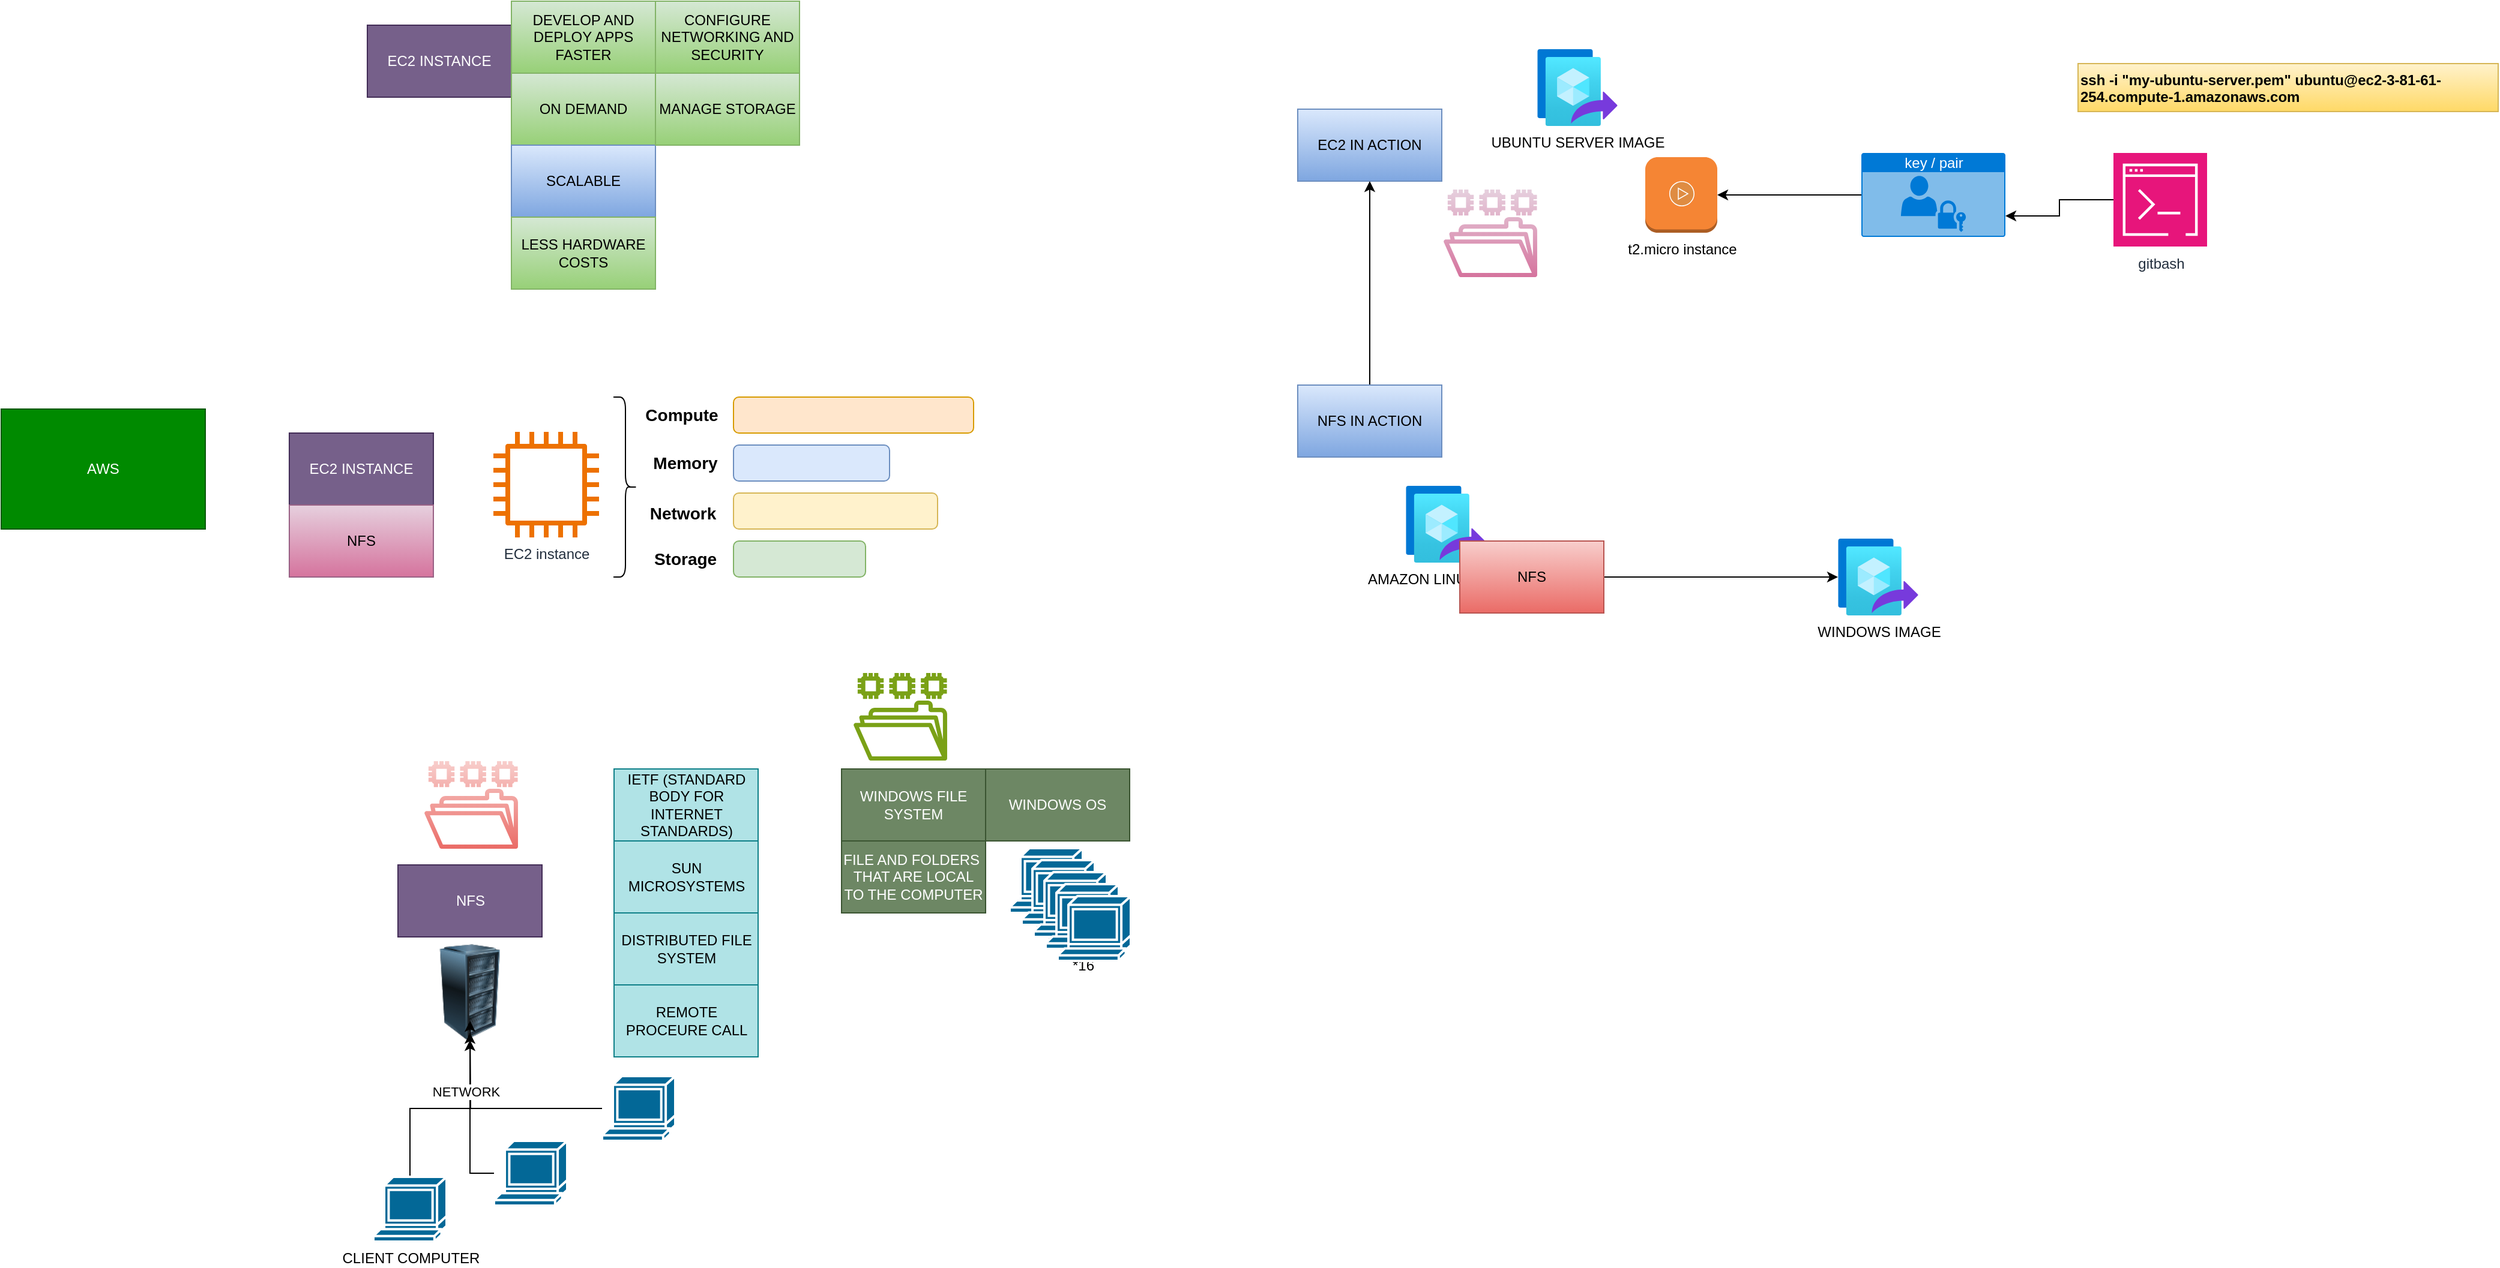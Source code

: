 <mxfile version="24.7.5">
  <diagram name="Page-1" id="6AnjgJl4m1_xu4CjwL9G">
    <mxGraphModel dx="1709" dy="991" grid="1" gridSize="10" guides="1" tooltips="1" connect="1" arrows="1" fold="1" page="1" pageScale="1" pageWidth="850" pageHeight="1100" math="0" shadow="0">
      <root>
        <mxCell id="0" />
        <mxCell id="1" parent="0" />
        <mxCell id="43DrkjbEzCUivdf8AP8T-1" value="AWS" style="rounded=0;whiteSpace=wrap;html=1;fillColor=#008a00;strokeColor=#005700;fontColor=#ffffff;" vertex="1" parent="1">
          <mxGeometry y="390" width="170" height="100" as="geometry" />
        </mxCell>
        <mxCell id="43DrkjbEzCUivdf8AP8T-12" value="" style="group" vertex="1" connectable="0" parent="1">
          <mxGeometry x="410" y="380" width="400" height="150" as="geometry" />
        </mxCell>
        <mxCell id="43DrkjbEzCUivdf8AP8T-2" value="" style="rounded=1;whiteSpace=wrap;html=1;fillColor=#d5e8d4;strokeColor=#82b366;" vertex="1" parent="43DrkjbEzCUivdf8AP8T-12">
          <mxGeometry x="200" y="120" width="110" height="30" as="geometry" />
        </mxCell>
        <mxCell id="43DrkjbEzCUivdf8AP8T-3" value="" style="rounded=1;whiteSpace=wrap;html=1;fillColor=#fff2cc;strokeColor=#d6b656;" vertex="1" parent="43DrkjbEzCUivdf8AP8T-12">
          <mxGeometry x="200" y="80" width="170" height="30" as="geometry" />
        </mxCell>
        <mxCell id="43DrkjbEzCUivdf8AP8T-4" value="" style="rounded=1;whiteSpace=wrap;html=1;fillColor=#dae8fc;strokeColor=#6c8ebf;" vertex="1" parent="43DrkjbEzCUivdf8AP8T-12">
          <mxGeometry x="200" y="40" width="130" height="30" as="geometry" />
        </mxCell>
        <mxCell id="43DrkjbEzCUivdf8AP8T-5" value="" style="rounded=1;whiteSpace=wrap;html=1;fillColor=#ffe6cc;strokeColor=#d79b00;" vertex="1" parent="43DrkjbEzCUivdf8AP8T-12">
          <mxGeometry x="200" width="200" height="30" as="geometry" />
        </mxCell>
        <mxCell id="43DrkjbEzCUivdf8AP8T-6" value="EC2 instance" style="sketch=0;outlineConnect=0;fontColor=#232F3E;gradientColor=none;fillColor=#ED7100;strokeColor=none;dashed=0;verticalLabelPosition=bottom;verticalAlign=top;align=center;html=1;fontSize=12;fontStyle=0;aspect=fixed;pointerEvents=1;shape=mxgraph.aws4.instance2;" vertex="1" parent="43DrkjbEzCUivdf8AP8T-12">
          <mxGeometry y="29" width="88" height="88" as="geometry" />
        </mxCell>
        <mxCell id="43DrkjbEzCUivdf8AP8T-7" value="&lt;font style=&quot;font-size: 14px;&quot;&gt;&lt;b&gt;Compute&lt;/b&gt;&lt;/font&gt;" style="text;strokeColor=none;align=center;fillColor=none;html=1;verticalAlign=middle;whiteSpace=wrap;rounded=0;" vertex="1" parent="43DrkjbEzCUivdf8AP8T-12">
          <mxGeometry x="127" width="60" height="30" as="geometry" />
        </mxCell>
        <mxCell id="43DrkjbEzCUivdf8AP8T-8" value="&lt;font style=&quot;font-size: 14px;&quot;&gt;&lt;b&gt;Memory&lt;/b&gt;&lt;/font&gt;" style="text;strokeColor=none;align=center;fillColor=none;html=1;verticalAlign=middle;whiteSpace=wrap;rounded=0;" vertex="1" parent="43DrkjbEzCUivdf8AP8T-12">
          <mxGeometry x="130" y="40" width="60" height="30" as="geometry" />
        </mxCell>
        <mxCell id="43DrkjbEzCUivdf8AP8T-9" value="&lt;font style=&quot;font-size: 14px;&quot;&gt;&lt;b&gt;Network&lt;/b&gt;&lt;/font&gt;" style="text;strokeColor=none;align=center;fillColor=none;html=1;verticalAlign=middle;whiteSpace=wrap;rounded=0;" vertex="1" parent="43DrkjbEzCUivdf8AP8T-12">
          <mxGeometry x="128" y="82" width="60" height="30" as="geometry" />
        </mxCell>
        <mxCell id="43DrkjbEzCUivdf8AP8T-10" value="&lt;font style=&quot;font-size: 14px;&quot;&gt;&lt;b&gt;Storage&lt;/b&gt;&lt;/font&gt;" style="text;strokeColor=none;align=center;fillColor=none;html=1;verticalAlign=middle;whiteSpace=wrap;rounded=0;" vertex="1" parent="43DrkjbEzCUivdf8AP8T-12">
          <mxGeometry x="130" y="120" width="60" height="30" as="geometry" />
        </mxCell>
        <mxCell id="43DrkjbEzCUivdf8AP8T-11" value="" style="shape=curlyBracket;whiteSpace=wrap;html=1;rounded=1;flipH=1;labelPosition=right;verticalLabelPosition=middle;align=left;verticalAlign=middle;" vertex="1" parent="43DrkjbEzCUivdf8AP8T-12">
          <mxGeometry x="100" width="20" height="150" as="geometry" />
        </mxCell>
        <mxCell id="43DrkjbEzCUivdf8AP8T-13" value="EC2 INSTANCE" style="rounded=0;whiteSpace=wrap;html=1;fillColor=#76608a;strokeColor=#432D57;fontColor=#ffffff;" vertex="1" parent="1">
          <mxGeometry x="240" y="410" width="120" height="60" as="geometry" />
        </mxCell>
        <mxCell id="43DrkjbEzCUivdf8AP8T-15" value="NFS" style="rounded=0;whiteSpace=wrap;html=1;fillColor=#e6d0de;strokeColor=#996185;gradientColor=#d5739d;" vertex="1" parent="1">
          <mxGeometry x="240" y="470" width="120" height="60" as="geometry" />
        </mxCell>
        <mxCell id="43DrkjbEzCUivdf8AP8T-39" value="" style="group" vertex="1" connectable="0" parent="1">
          <mxGeometry x="700" y="690" width="241" height="160" as="geometry" />
        </mxCell>
        <mxCell id="43DrkjbEzCUivdf8AP8T-16" value="WINDOWS FILE SYSTEM" style="rounded=0;whiteSpace=wrap;html=1;fillColor=#6d8764;strokeColor=#3A5431;fontColor=#ffffff;" vertex="1" parent="43DrkjbEzCUivdf8AP8T-39">
          <mxGeometry width="120" height="60" as="geometry" />
        </mxCell>
        <mxCell id="43DrkjbEzCUivdf8AP8T-17" value="FILE AND FOLDERS&amp;nbsp;&lt;div&gt;THAT ARE LOCAL TO THE COMPUTER&lt;/div&gt;" style="rounded=0;whiteSpace=wrap;html=1;fillColor=#6d8764;strokeColor=#3A5431;fontColor=#ffffff;" vertex="1" parent="43DrkjbEzCUivdf8AP8T-39">
          <mxGeometry y="60" width="120" height="60" as="geometry" />
        </mxCell>
        <mxCell id="43DrkjbEzCUivdf8AP8T-18" value="WINDOWS OS" style="rounded=0;whiteSpace=wrap;html=1;fillColor=#6d8764;strokeColor=#3A5431;fontColor=#ffffff;" vertex="1" parent="43DrkjbEzCUivdf8AP8T-39">
          <mxGeometry x="120" width="120" height="60" as="geometry" />
        </mxCell>
        <mxCell id="43DrkjbEzCUivdf8AP8T-21" value="*16" style="shape=mxgraph.cisco.computers_and_peripherals.terminal;html=1;pointerEvents=1;dashed=0;fillColor=#036897;strokeColor=#ffffff;strokeWidth=2;verticalLabelPosition=bottom;verticalAlign=top;align=center;outlineConnect=0;" vertex="1" parent="43DrkjbEzCUivdf8AP8T-39">
          <mxGeometry x="140" y="66" width="61" height="54" as="geometry" />
        </mxCell>
        <mxCell id="43DrkjbEzCUivdf8AP8T-23" value="*16" style="shape=mxgraph.cisco.computers_and_peripherals.terminal;html=1;pointerEvents=1;dashed=0;fillColor=#036897;strokeColor=#ffffff;strokeWidth=2;verticalLabelPosition=bottom;verticalAlign=top;align=center;outlineConnect=0;" vertex="1" parent="43DrkjbEzCUivdf8AP8T-39">
          <mxGeometry x="150" y="76" width="61" height="54" as="geometry" />
        </mxCell>
        <mxCell id="43DrkjbEzCUivdf8AP8T-24" value="*16" style="shape=mxgraph.cisco.computers_and_peripherals.terminal;html=1;pointerEvents=1;dashed=0;fillColor=#036897;strokeColor=#ffffff;strokeWidth=2;verticalLabelPosition=bottom;verticalAlign=top;align=center;outlineConnect=0;" vertex="1" parent="43DrkjbEzCUivdf8AP8T-39">
          <mxGeometry x="160" y="86" width="61" height="54" as="geometry" />
        </mxCell>
        <mxCell id="43DrkjbEzCUivdf8AP8T-25" value="*16" style="shape=mxgraph.cisco.computers_and_peripherals.terminal;html=1;pointerEvents=1;dashed=0;fillColor=#036897;strokeColor=#ffffff;strokeWidth=2;verticalLabelPosition=bottom;verticalAlign=top;align=center;outlineConnect=0;" vertex="1" parent="43DrkjbEzCUivdf8AP8T-39">
          <mxGeometry x="170" y="96" width="61" height="54" as="geometry" />
        </mxCell>
        <mxCell id="43DrkjbEzCUivdf8AP8T-26" value="" style="shape=mxgraph.cisco.computers_and_peripherals.terminal;html=1;pointerEvents=1;dashed=0;fillColor=#036897;strokeColor=#ffffff;strokeWidth=2;verticalLabelPosition=bottom;verticalAlign=top;align=center;outlineConnect=0;" vertex="1" parent="43DrkjbEzCUivdf8AP8T-39">
          <mxGeometry x="180" y="106" width="61" height="54" as="geometry" />
        </mxCell>
        <mxCell id="43DrkjbEzCUivdf8AP8T-40" value="" style="group" vertex="1" connectable="0" parent="1">
          <mxGeometry x="310" y="690" width="320.5" height="394" as="geometry" />
        </mxCell>
        <mxCell id="43DrkjbEzCUivdf8AP8T-20" value="NFS" style="rounded=0;whiteSpace=wrap;html=1;fillColor=#76608a;strokeColor=#432D57;fontColor=#ffffff;" vertex="1" parent="43DrkjbEzCUivdf8AP8T-40">
          <mxGeometry x="20.5" y="80" width="120" height="60" as="geometry" />
        </mxCell>
        <mxCell id="43DrkjbEzCUivdf8AP8T-27" value="" style="image;html=1;image=img/lib/clip_art/computers/Server_Rack_128x128.png" vertex="1" parent="43DrkjbEzCUivdf8AP8T-40">
          <mxGeometry x="40.5" y="146" width="80" height="80" as="geometry" />
        </mxCell>
        <mxCell id="43DrkjbEzCUivdf8AP8T-31" style="edgeStyle=orthogonalEdgeStyle;rounded=0;orthogonalLoop=1;jettySize=auto;html=1;" edge="1" parent="43DrkjbEzCUivdf8AP8T-40" source="43DrkjbEzCUivdf8AP8T-28" target="43DrkjbEzCUivdf8AP8T-27">
          <mxGeometry relative="1" as="geometry" />
        </mxCell>
        <mxCell id="43DrkjbEzCUivdf8AP8T-28" value="CLIENT COMPUTER" style="shape=mxgraph.cisco.computers_and_peripherals.terminal;html=1;pointerEvents=1;dashed=0;fillColor=#036897;strokeColor=#ffffff;strokeWidth=2;verticalLabelPosition=bottom;verticalAlign=top;align=center;outlineConnect=0;" vertex="1" parent="43DrkjbEzCUivdf8AP8T-40">
          <mxGeometry y="340" width="61" height="54" as="geometry" />
        </mxCell>
        <mxCell id="43DrkjbEzCUivdf8AP8T-32" style="edgeStyle=orthogonalEdgeStyle;rounded=0;orthogonalLoop=1;jettySize=auto;html=1;" edge="1" parent="43DrkjbEzCUivdf8AP8T-40" source="43DrkjbEzCUivdf8AP8T-29">
          <mxGeometry relative="1" as="geometry">
            <mxPoint x="80.5" y="220" as="targetPoint" />
          </mxGeometry>
        </mxCell>
        <mxCell id="43DrkjbEzCUivdf8AP8T-29" value="" style="shape=mxgraph.cisco.computers_and_peripherals.terminal;html=1;pointerEvents=1;dashed=0;fillColor=#036897;strokeColor=#ffffff;strokeWidth=2;verticalLabelPosition=bottom;verticalAlign=top;align=center;outlineConnect=0;" vertex="1" parent="43DrkjbEzCUivdf8AP8T-40">
          <mxGeometry x="100.5" y="310" width="61" height="54" as="geometry" />
        </mxCell>
        <mxCell id="43DrkjbEzCUivdf8AP8T-33" style="edgeStyle=orthogonalEdgeStyle;rounded=0;orthogonalLoop=1;jettySize=auto;html=1;" edge="1" parent="43DrkjbEzCUivdf8AP8T-40" source="43DrkjbEzCUivdf8AP8T-30">
          <mxGeometry relative="1" as="geometry">
            <mxPoint x="80.5" y="210" as="targetPoint" />
          </mxGeometry>
        </mxCell>
        <mxCell id="43DrkjbEzCUivdf8AP8T-36" value="NETWORK" style="edgeLabel;html=1;align=center;verticalAlign=middle;resizable=0;points=[];" vertex="1" connectable="0" parent="43DrkjbEzCUivdf8AP8T-33">
          <mxGeometry x="0.361" y="4" relative="1" as="geometry">
            <mxPoint as="offset" />
          </mxGeometry>
        </mxCell>
        <mxCell id="43DrkjbEzCUivdf8AP8T-30" value="" style="shape=mxgraph.cisco.computers_and_peripherals.terminal;html=1;pointerEvents=1;dashed=0;fillColor=#036897;strokeColor=#ffffff;strokeWidth=2;verticalLabelPosition=bottom;verticalAlign=top;align=center;outlineConnect=0;" vertex="1" parent="43DrkjbEzCUivdf8AP8T-40">
          <mxGeometry x="190.5" y="256" width="61" height="54" as="geometry" />
        </mxCell>
        <mxCell id="43DrkjbEzCUivdf8AP8T-34" value="DISTRIBUTED FILE SYSTEM" style="rounded=0;whiteSpace=wrap;html=1;fillColor=#b0e3e6;strokeColor=#0e8088;" vertex="1" parent="43DrkjbEzCUivdf8AP8T-40">
          <mxGeometry x="200.5" y="120" width="120" height="60" as="geometry" />
        </mxCell>
        <mxCell id="43DrkjbEzCUivdf8AP8T-35" value="SUN MICROSYSTEMS" style="rounded=0;whiteSpace=wrap;html=1;fillColor=#b0e3e6;strokeColor=#0e8088;" vertex="1" parent="43DrkjbEzCUivdf8AP8T-40">
          <mxGeometry x="200.5" y="60" width="120" height="60" as="geometry" />
        </mxCell>
        <mxCell id="43DrkjbEzCUivdf8AP8T-37" value="REMOTE PROCEURE CALL" style="rounded=0;whiteSpace=wrap;html=1;fillColor=#b0e3e6;strokeColor=#0e8088;" vertex="1" parent="43DrkjbEzCUivdf8AP8T-40">
          <mxGeometry x="200.5" y="180" width="120" height="60" as="geometry" />
        </mxCell>
        <mxCell id="43DrkjbEzCUivdf8AP8T-38" value="IETF (STANDARD BODY FOR INTERNET STANDARDS)" style="rounded=0;whiteSpace=wrap;html=1;fillColor=#b0e3e6;strokeColor=#0e8088;" vertex="1" parent="43DrkjbEzCUivdf8AP8T-40">
          <mxGeometry x="200.5" width="120" height="60" as="geometry" />
        </mxCell>
        <mxCell id="43DrkjbEzCUivdf8AP8T-60" value="" style="sketch=0;outlineConnect=0;gradientColor=#ea6b66;fillColor=#f8cecc;strokeColor=#b85450;dashed=0;verticalLabelPosition=bottom;verticalAlign=top;align=center;html=1;fontSize=12;fontStyle=0;aspect=fixed;pointerEvents=1;shape=mxgraph.aws4.file_system;" vertex="1" parent="43DrkjbEzCUivdf8AP8T-40">
          <mxGeometry x="42.5" y="-6.5" width="78" height="73" as="geometry" />
        </mxCell>
        <mxCell id="43DrkjbEzCUivdf8AP8T-41" value="EC2 INSTANCE" style="rounded=0;whiteSpace=wrap;html=1;fillColor=#76608a;strokeColor=#432D57;fontColor=#ffffff;" vertex="1" parent="1">
          <mxGeometry x="305" y="70" width="120" height="60" as="geometry" />
        </mxCell>
        <mxCell id="43DrkjbEzCUivdf8AP8T-43" value="ON DEMAND" style="rounded=0;whiteSpace=wrap;html=1;fillColor=#d5e8d4;strokeColor=#82b366;gradientColor=#97d077;" vertex="1" parent="1">
          <mxGeometry x="425" y="110" width="120" height="60" as="geometry" />
        </mxCell>
        <mxCell id="43DrkjbEzCUivdf8AP8T-44" value="SCALABLE" style="rounded=0;whiteSpace=wrap;html=1;fillColor=#dae8fc;strokeColor=#6c8ebf;gradientColor=#7ea6e0;" vertex="1" parent="1">
          <mxGeometry x="425" y="170" width="120" height="60" as="geometry" />
        </mxCell>
        <mxCell id="43DrkjbEzCUivdf8AP8T-45" value="EC2 IN ACTION" style="rounded=0;whiteSpace=wrap;html=1;fillColor=#dae8fc;strokeColor=#6c8ebf;gradientColor=#7ea6e0;" vertex="1" parent="1">
          <mxGeometry x="1080" y="140" width="120" height="60" as="geometry" />
        </mxCell>
        <mxCell id="43DrkjbEzCUivdf8AP8T-46" value="UBUNTU SERVER IMAGE" style="image;aspect=fixed;html=1;points=[];align=center;fontSize=12;image=img/lib/azure2/compute/Image_Versions.svg;" vertex="1" parent="1">
          <mxGeometry x="1279.5" y="90" width="67" height="64" as="geometry" />
        </mxCell>
        <mxCell id="43DrkjbEzCUivdf8AP8T-47" value="t2.micro instance" style="outlineConnect=0;dashed=0;verticalLabelPosition=bottom;verticalAlign=top;align=center;html=1;shape=mxgraph.aws3.instance;fillColor=#F58534;gradientColor=none;" vertex="1" parent="1">
          <mxGeometry x="1369.5" y="180" width="60" height="63" as="geometry" />
        </mxCell>
        <mxCell id="43DrkjbEzCUivdf8AP8T-53" style="edgeStyle=orthogonalEdgeStyle;rounded=0;orthogonalLoop=1;jettySize=auto;html=1;" edge="1" parent="1" source="43DrkjbEzCUivdf8AP8T-49" target="43DrkjbEzCUivdf8AP8T-47">
          <mxGeometry relative="1" as="geometry" />
        </mxCell>
        <mxCell id="43DrkjbEzCUivdf8AP8T-49" value="key / pair" style="html=1;whiteSpace=wrap;strokeColor=none;fillColor=#0079D6;labelPosition=center;verticalLabelPosition=middle;verticalAlign=top;align=center;fontSize=12;outlineConnect=0;spacingTop=-6;fontColor=#FFFFFF;sketch=0;shape=mxgraph.sitemap.login;" vertex="1" parent="1">
          <mxGeometry x="1549.5" y="176.5" width="120" height="70" as="geometry" />
        </mxCell>
        <mxCell id="43DrkjbEzCUivdf8AP8T-50" value="" style="sketch=0;pointerEvents=1;shadow=0;dashed=0;html=1;strokeColor=none;fillColor=#DF8C42;labelPosition=center;verticalLabelPosition=bottom;verticalAlign=top;align=center;outlineConnect=0;shape=mxgraph.veeam2.running_playing;" vertex="1" parent="1">
          <mxGeometry x="1389.5" y="200" width="21" height="21" as="geometry" />
        </mxCell>
        <mxCell id="43DrkjbEzCUivdf8AP8T-51" value="gitbash" style="sketch=0;points=[[0,0,0],[0.25,0,0],[0.5,0,0],[0.75,0,0],[1,0,0],[0,1,0],[0.25,1,0],[0.5,1,0],[0.75,1,0],[1,1,0],[0,0.25,0],[0,0.5,0],[0,0.75,0],[1,0.25,0],[1,0.5,0],[1,0.75,0]];points=[[0,0,0],[0.25,0,0],[0.5,0,0],[0.75,0,0],[1,0,0],[0,1,0],[0.25,1,0],[0.5,1,0],[0.75,1,0],[1,1,0],[0,0.25,0],[0,0.5,0],[0,0.75,0],[1,0.25,0],[1,0.5,0],[1,0.75,0]];outlineConnect=0;fontColor=#232F3E;fillColor=#E7157B;strokeColor=#ffffff;dashed=0;verticalLabelPosition=bottom;verticalAlign=top;align=center;html=1;fontSize=12;fontStyle=0;aspect=fixed;shape=mxgraph.aws4.resourceIcon;resIcon=mxgraph.aws4.command_line_interface;" vertex="1" parent="1">
          <mxGeometry x="1759.5" y="176.5" width="78" height="78" as="geometry" />
        </mxCell>
        <mxCell id="43DrkjbEzCUivdf8AP8T-52" style="edgeStyle=orthogonalEdgeStyle;rounded=0;orthogonalLoop=1;jettySize=auto;html=1;entryX=1;entryY=0.75;entryDx=0;entryDy=0;entryPerimeter=0;" edge="1" parent="1" source="43DrkjbEzCUivdf8AP8T-51" target="43DrkjbEzCUivdf8AP8T-49">
          <mxGeometry relative="1" as="geometry" />
        </mxCell>
        <mxCell id="43DrkjbEzCUivdf8AP8T-54" value="LESS HARDWARE COSTS" style="rounded=0;whiteSpace=wrap;html=1;fillColor=#d5e8d4;strokeColor=#82b366;gradientColor=#97d077;" vertex="1" parent="1">
          <mxGeometry x="425" y="230" width="120" height="60" as="geometry" />
        </mxCell>
        <mxCell id="43DrkjbEzCUivdf8AP8T-55" value="DEVELOP AND DEPLOY APPS FASTER" style="rounded=0;whiteSpace=wrap;html=1;fillColor=#d5e8d4;strokeColor=#82b366;gradientColor=#97d077;" vertex="1" parent="1">
          <mxGeometry x="425" y="50" width="120" height="60" as="geometry" />
        </mxCell>
        <mxCell id="43DrkjbEzCUivdf8AP8T-56" value="CONFIGURE NETWORKING AND SECURITY" style="rounded=0;whiteSpace=wrap;html=1;fillColor=#d5e8d4;strokeColor=#82b366;gradientColor=#97d077;" vertex="1" parent="1">
          <mxGeometry x="545" y="50" width="120" height="60" as="geometry" />
        </mxCell>
        <mxCell id="43DrkjbEzCUivdf8AP8T-57" value="MANAGE STORAGE" style="rounded=0;whiteSpace=wrap;html=1;fillColor=#d5e8d4;strokeColor=#82b366;gradientColor=#97d077;" vertex="1" parent="1">
          <mxGeometry x="545" y="110" width="120" height="60" as="geometry" />
        </mxCell>
        <mxCell id="43DrkjbEzCUivdf8AP8T-61" value="" style="edgeStyle=orthogonalEdgeStyle;rounded=0;orthogonalLoop=1;jettySize=auto;html=1;" edge="1" parent="1" source="43DrkjbEzCUivdf8AP8T-58" target="43DrkjbEzCUivdf8AP8T-45">
          <mxGeometry relative="1" as="geometry" />
        </mxCell>
        <mxCell id="43DrkjbEzCUivdf8AP8T-58" value="NFS IN ACTION" style="rounded=0;whiteSpace=wrap;html=1;fillColor=#dae8fc;strokeColor=#6c8ebf;gradientColor=#7ea6e0;" vertex="1" parent="1">
          <mxGeometry x="1080" y="370" width="120" height="60" as="geometry" />
        </mxCell>
        <mxCell id="43DrkjbEzCUivdf8AP8T-59" value="" style="sketch=0;outlineConnect=0;fontColor=#232F3E;gradientColor=none;fillColor=#7AA116;strokeColor=none;dashed=0;verticalLabelPosition=bottom;verticalAlign=top;align=center;html=1;fontSize=12;fontStyle=0;aspect=fixed;pointerEvents=1;shape=mxgraph.aws4.file_system;" vertex="1" parent="1">
          <mxGeometry x="710" y="610" width="78" height="73" as="geometry" />
        </mxCell>
        <mxCell id="43DrkjbEzCUivdf8AP8T-62" value="" style="sketch=0;outlineConnect=0;gradientColor=#d5739d;fillColor=#e6d0de;strokeColor=#996185;dashed=0;verticalLabelPosition=bottom;verticalAlign=top;align=center;html=1;fontSize=12;fontStyle=0;aspect=fixed;pointerEvents=1;shape=mxgraph.aws4.file_system;" vertex="1" parent="1">
          <mxGeometry x="1201.5" y="207" width="78" height="73" as="geometry" />
        </mxCell>
        <UserObject label="ssh -i &quot;my-ubuntu-server.pem&quot; ubuntu@ec2-3-81-61-254.compute-1.amazonaws.com" link="ssh -i &quot;my-ubuntu-server.pem&quot; ubuntu@ec2-3-81-61-254.compute-1.amazonaws.com" id="43DrkjbEzCUivdf8AP8T-63">
          <mxCell style="text;whiteSpace=wrap;html=1;fontStyle=1;fillColor=#fff2cc;gradientColor=#ffd966;strokeColor=#d6b656;" vertex="1" parent="1">
            <mxGeometry x="1730" y="102" width="350" height="40" as="geometry" />
          </mxCell>
        </UserObject>
        <mxCell id="43DrkjbEzCUivdf8AP8T-64" value="AMAZON LINUX IMAGE" style="image;aspect=fixed;html=1;points=[];align=center;fontSize=12;image=img/lib/azure2/compute/Image_Versions.svg;" vertex="1" parent="1">
          <mxGeometry x="1170" y="454" width="67" height="64" as="geometry" />
        </mxCell>
        <mxCell id="43DrkjbEzCUivdf8AP8T-65" value="WINDOWS IMAGE" style="image;aspect=fixed;html=1;points=[];align=center;fontSize=12;image=img/lib/azure2/compute/Image_Versions.svg;" vertex="1" parent="1">
          <mxGeometry x="1530" y="498" width="67" height="64" as="geometry" />
        </mxCell>
        <mxCell id="43DrkjbEzCUivdf8AP8T-67" style="edgeStyle=orthogonalEdgeStyle;rounded=0;orthogonalLoop=1;jettySize=auto;html=1;" edge="1" parent="1" source="43DrkjbEzCUivdf8AP8T-66" target="43DrkjbEzCUivdf8AP8T-65">
          <mxGeometry relative="1" as="geometry" />
        </mxCell>
        <mxCell id="43DrkjbEzCUivdf8AP8T-66" value="NFS" style="rounded=0;whiteSpace=wrap;html=1;fillColor=#f8cecc;strokeColor=#b85450;gradientColor=#ea6b66;" vertex="1" parent="1">
          <mxGeometry x="1215" y="500" width="120" height="60" as="geometry" />
        </mxCell>
      </root>
    </mxGraphModel>
  </diagram>
</mxfile>
